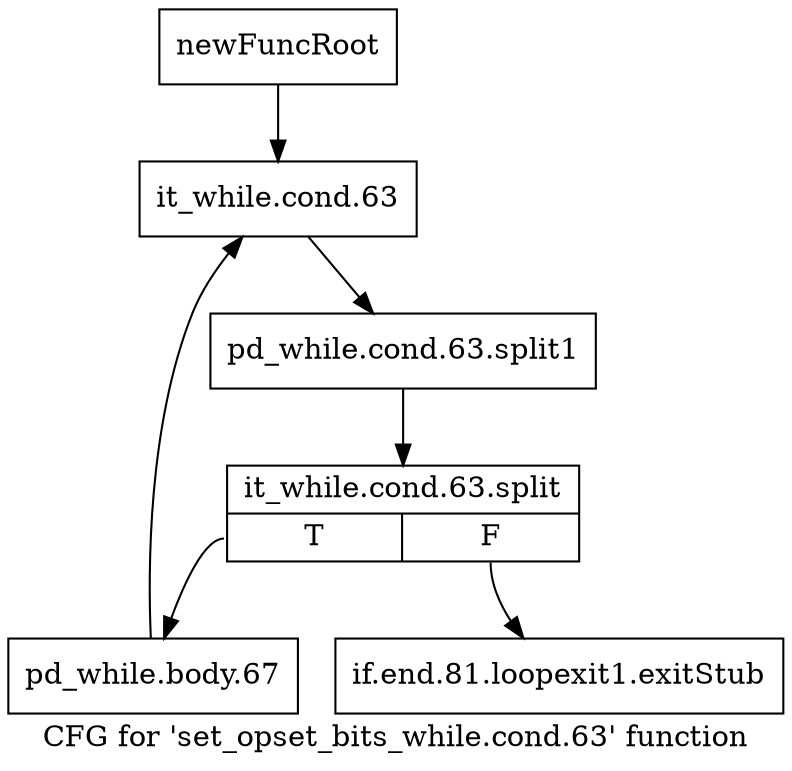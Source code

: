 digraph "CFG for 'set_opset_bits_while.cond.63' function" {
	label="CFG for 'set_opset_bits_while.cond.63' function";

	Node0x59ddfa0 [shape=record,label="{newFuncRoot}"];
	Node0x59ddfa0 -> Node0x59de040;
	Node0x59ddff0 [shape=record,label="{if.end.81.loopexit1.exitStub}"];
	Node0x59de040 [shape=record,label="{it_while.cond.63}"];
	Node0x59de040 -> Node0x6ddfa20;
	Node0x6ddfa20 [shape=record,label="{pd_while.cond.63.split1}"];
	Node0x6ddfa20 -> Node0x6de1310;
	Node0x6de1310 [shape=record,label="{it_while.cond.63.split|{<s0>T|<s1>F}}"];
	Node0x6de1310:s0 -> Node0x59de090;
	Node0x6de1310:s1 -> Node0x59ddff0;
	Node0x59de090 [shape=record,label="{pd_while.body.67}"];
	Node0x59de090 -> Node0x59de040;
}
